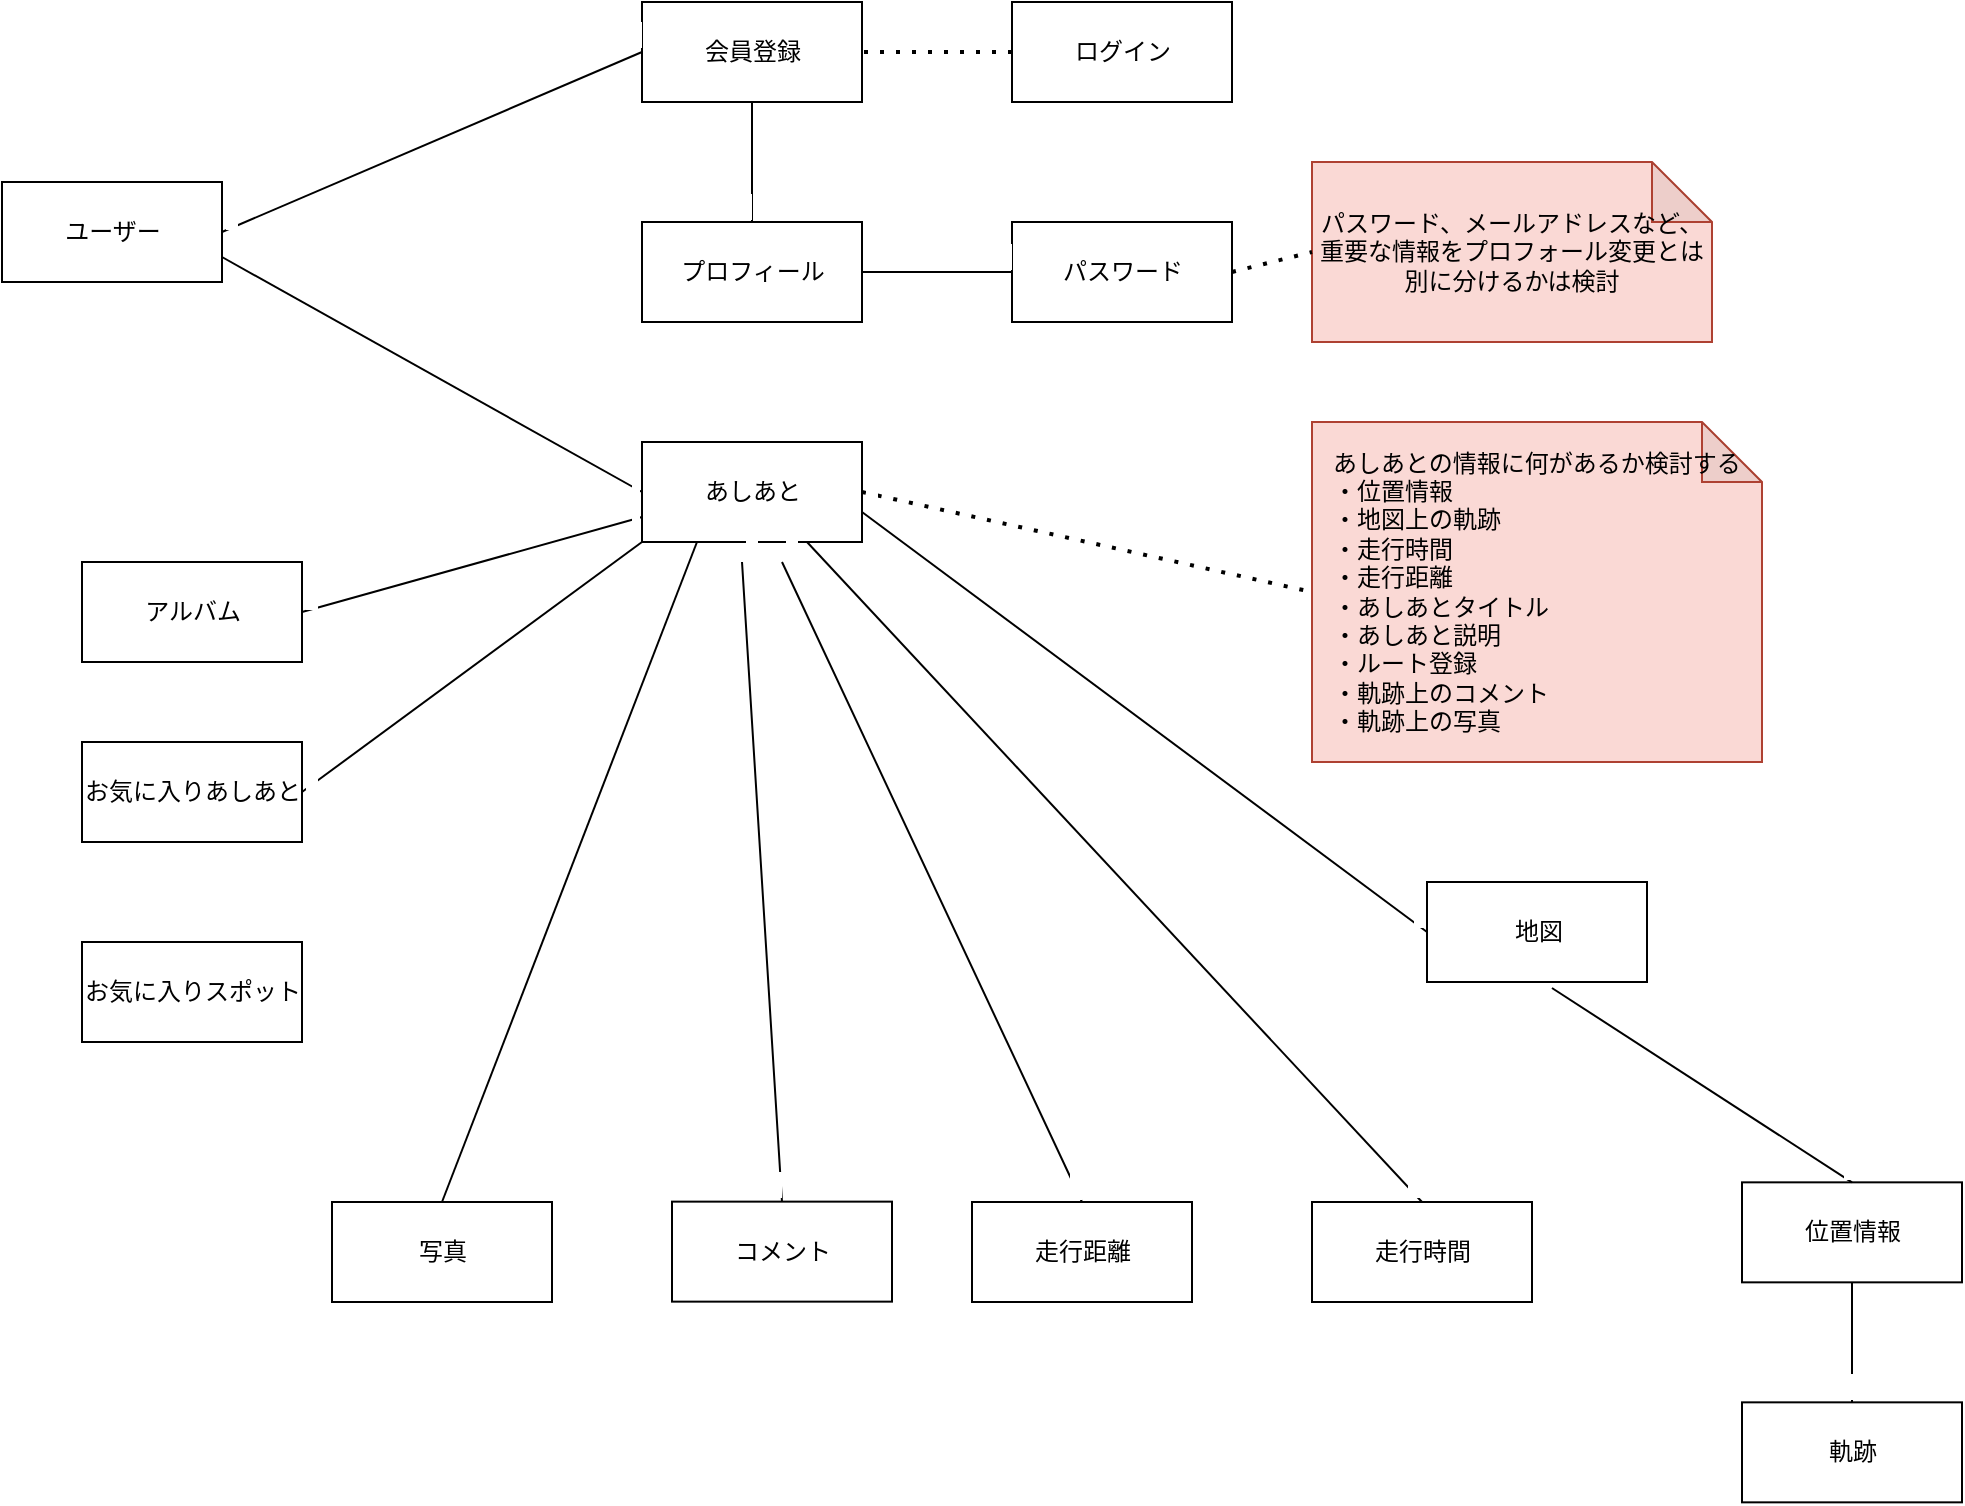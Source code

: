 <mxfile>
    <diagram id="CUGwUjSdrGLYRknd99BI" name="Page-1">
        <mxGraphModel dx="1811" dy="829" grid="1" gridSize="10" guides="1" tooltips="1" connect="1" arrows="1" fold="1" page="1" pageScale="1" pageWidth="827" pageHeight="1169" math="0" shadow="0">
            <root>
                <mxCell id="0"/>
                <mxCell id="1" parent="0"/>
                <mxCell id="2" value="ユーザー" style="html=1;" parent="1" vertex="1">
                    <mxGeometry x="110" y="250" width="110" height="50" as="geometry"/>
                </mxCell>
                <mxCell id="3" value="会員登録" style="html=1;" parent="1" vertex="1">
                    <mxGeometry x="430" y="160" width="110" height="50" as="geometry"/>
                </mxCell>
                <mxCell id="4" value="ログイン" style="html=1;" parent="1" vertex="1">
                    <mxGeometry x="615" y="160" width="110" height="50" as="geometry"/>
                </mxCell>
                <mxCell id="5" value="あしあと" style="html=1;" parent="1" vertex="1">
                    <mxGeometry x="430" y="380" width="110" height="50" as="geometry"/>
                </mxCell>
                <mxCell id="6" value="コメント" style="html=1;" parent="1" vertex="1">
                    <mxGeometry x="445" y="759.82" width="110" height="50" as="geometry"/>
                </mxCell>
                <mxCell id="7" value="プロフィール" style="html=1;" parent="1" vertex="1">
                    <mxGeometry x="430" y="270" width="110" height="50" as="geometry"/>
                </mxCell>
                <mxCell id="8" value="パスワード" style="html=1;" parent="1" vertex="1">
                    <mxGeometry x="615" y="270" width="110" height="50" as="geometry"/>
                </mxCell>
                <mxCell id="9" value="&lt;font color=&quot;#000000&quot;&gt;パスワード、メールアドレスなど、重要な情報をプロフォール変更とは別に分けるかは検討&lt;/font&gt;" style="shape=note;whiteSpace=wrap;html=1;backgroundOutline=1;darkOpacity=0.05;fillColor=#fad9d5;strokeColor=#ae4132;" parent="1" vertex="1">
                    <mxGeometry x="765" y="240" width="200" height="90" as="geometry"/>
                </mxCell>
                <mxCell id="10" value="" style="endArrow=none;dashed=1;html=1;dashPattern=1 3;strokeWidth=2;fontColor=#000000;entryX=0;entryY=0.5;entryDx=0;entryDy=0;entryPerimeter=0;exitX=1;exitY=0.5;exitDx=0;exitDy=0;" parent="1" source="8" target="9" edge="1">
                    <mxGeometry width="50" height="50" relative="1" as="geometry">
                        <mxPoint x="615" y="390" as="sourcePoint"/>
                        <mxPoint x="665" y="340" as="targetPoint"/>
                    </mxGeometry>
                </mxCell>
                <mxCell id="13" value="&lt;div style=&quot;text-align: left;&quot;&gt;&lt;span style=&quot;color: rgb(0, 0, 0); background-color: initial;&quot;&gt;あしあとの情報に何があるか検討する&lt;/span&gt;&lt;/div&gt;&lt;font color=&quot;#000000&quot;&gt;&lt;div style=&quot;text-align: left;&quot;&gt;&lt;span style=&quot;background-color: initial;&quot;&gt;・位置情報&lt;/span&gt;&lt;/div&gt;&lt;div style=&quot;text-align: left;&quot;&gt;&lt;span style=&quot;background-color: initial;&quot;&gt;・地図上の軌跡&lt;/span&gt;&lt;/div&gt;&lt;div style=&quot;text-align: left;&quot;&gt;&lt;span style=&quot;background-color: initial;&quot;&gt;・走行時間&lt;/span&gt;&lt;/div&gt;&lt;div style=&quot;text-align: left;&quot;&gt;&lt;span style=&quot;background-color: initial;&quot;&gt;・走行距離&lt;/span&gt;&lt;/div&gt;&lt;div style=&quot;text-align: left;&quot;&gt;&lt;span style=&quot;background-color: initial;&quot;&gt;・あしあとタイトル&lt;/span&gt;&lt;/div&gt;&lt;div style=&quot;text-align: left;&quot;&gt;&lt;span style=&quot;background-color: initial;&quot;&gt;・あしあと説明&lt;/span&gt;&lt;/div&gt;&lt;div style=&quot;text-align: left;&quot;&gt;&lt;span style=&quot;background-color: initial;&quot;&gt;・ルート登録&lt;/span&gt;&lt;/div&gt;&lt;div style=&quot;text-align: left;&quot;&gt;&lt;span style=&quot;background-color: initial;&quot;&gt;・軌跡上のコメント&lt;/span&gt;&lt;/div&gt;&lt;div style=&quot;text-align: left;&quot;&gt;&lt;span style=&quot;background-color: initial;&quot;&gt;・軌跡上の写真&lt;/span&gt;&lt;/div&gt;&lt;/font&gt;" style="shape=note;whiteSpace=wrap;html=1;backgroundOutline=1;darkOpacity=0.05;fillColor=#fad9d5;strokeColor=#ae4132;" parent="1" vertex="1">
                    <mxGeometry x="765" y="370" width="225" height="170" as="geometry"/>
                </mxCell>
                <mxCell id="14" value="" style="endArrow=none;dashed=1;html=1;dashPattern=1 3;strokeWidth=2;fontColor=#000000;entryX=0;entryY=0.5;entryDx=0;entryDy=0;entryPerimeter=0;exitX=1;exitY=0.5;exitDx=0;exitDy=0;" parent="1" source="5" target="13" edge="1">
                    <mxGeometry width="50" height="50" relative="1" as="geometry">
                        <mxPoint x="570" y="395" as="sourcePoint"/>
                        <mxPoint x="510" y="440" as="targetPoint"/>
                    </mxGeometry>
                </mxCell>
                <mxCell id="15" value="アルバム" style="html=1;" parent="1" vertex="1">
                    <mxGeometry x="150" y="440" width="110" height="50" as="geometry"/>
                </mxCell>
                <mxCell id="16" value="お気に入りスポット" style="html=1;" parent="1" vertex="1">
                    <mxGeometry x="150" y="630" width="110" height="50" as="geometry"/>
                </mxCell>
                <mxCell id="17" value="お気に入りあしあと" style="html=1;" parent="1" vertex="1">
                    <mxGeometry x="150" y="530" width="110" height="50" as="geometry"/>
                </mxCell>
                <mxCell id="18" value="地図" style="html=1;" parent="1" vertex="1">
                    <mxGeometry x="822.5" y="600" width="110" height="50" as="geometry"/>
                </mxCell>
                <mxCell id="19" value="位置情報" style="html=1;" parent="1" vertex="1">
                    <mxGeometry x="980" y="750.17" width="110" height="50" as="geometry"/>
                </mxCell>
                <mxCell id="20" value="軌跡" style="html=1;" parent="1" vertex="1">
                    <mxGeometry x="980" y="860.17" width="110" height="50" as="geometry"/>
                </mxCell>
                <mxCell id="21" value="走行時間" style="html=1;" parent="1" vertex="1">
                    <mxGeometry x="765" y="760" width="110" height="50" as="geometry"/>
                </mxCell>
                <mxCell id="22" value="走行距離" style="html=1;" parent="1" vertex="1">
                    <mxGeometry x="595" y="760" width="110" height="50" as="geometry"/>
                </mxCell>
                <mxCell id="24" value="写真" style="html=1;" parent="1" vertex="1">
                    <mxGeometry x="275" y="760" width="110" height="50" as="geometry"/>
                </mxCell>
                <mxCell id="25" value="" style="endArrow=none;html=1;fontColor=#000000;exitX=1;exitY=0.5;exitDx=0;exitDy=0;entryX=0;entryY=0.5;entryDx=0;entryDy=0;" parent="1" source="2" target="3" edge="1">
                    <mxGeometry relative="1" as="geometry">
                        <mxPoint x="260" y="420" as="sourcePoint"/>
                        <mxPoint x="420" y="420" as="targetPoint"/>
                    </mxGeometry>
                </mxCell>
                <mxCell id="26" value="&lt;font color=&quot;#ffffff&quot;&gt;1&lt;/font&gt;" style="edgeLabel;resizable=0;html=1;align=left;verticalAlign=bottom;fontColor=#000000;" parent="25" connectable="0" vertex="1">
                    <mxGeometry x="-1" relative="1" as="geometry"/>
                </mxCell>
                <mxCell id="27" value="1" style="edgeLabel;resizable=0;html=1;align=right;verticalAlign=bottom;fontColor=#FFFFFF;" parent="25" connectable="0" vertex="1">
                    <mxGeometry x="1" relative="1" as="geometry"/>
                </mxCell>
                <mxCell id="28" value="" style="endArrow=none;html=1;fontColor=#000000;exitX=0.5;exitY=1;exitDx=0;exitDy=0;entryX=0.5;entryY=0;entryDx=0;entryDy=0;" parent="1" source="3" target="7" edge="1">
                    <mxGeometry relative="1" as="geometry">
                        <mxPoint x="450" y="240" as="sourcePoint"/>
                        <mxPoint x="460" y="250" as="targetPoint"/>
                    </mxGeometry>
                </mxCell>
                <mxCell id="29" value="&lt;font color=&quot;#ffffff&quot;&gt;1&lt;/font&gt;" style="edgeLabel;resizable=0;html=1;align=left;verticalAlign=bottom;fontColor=#000000;" parent="28" connectable="0" vertex="1">
                    <mxGeometry x="-1" relative="1" as="geometry"/>
                </mxCell>
                <mxCell id="30" value="1" style="edgeLabel;resizable=0;html=1;align=right;verticalAlign=bottom;fontColor=#FFFFFF;" parent="28" connectable="0" vertex="1">
                    <mxGeometry x="1" relative="1" as="geometry"/>
                </mxCell>
                <mxCell id="31" value="" style="endArrow=none;html=1;fontColor=#000000;exitX=1;exitY=0.5;exitDx=0;exitDy=0;entryX=0;entryY=0.5;entryDx=0;entryDy=0;" parent="1" source="7" target="8" edge="1">
                    <mxGeometry relative="1" as="geometry">
                        <mxPoint x="495" y="220" as="sourcePoint"/>
                        <mxPoint x="495" y="280" as="targetPoint"/>
                    </mxGeometry>
                </mxCell>
                <mxCell id="32" value="&lt;font color=&quot;#ffffff&quot;&gt;1&lt;/font&gt;" style="edgeLabel;resizable=0;html=1;align=left;verticalAlign=bottom;fontColor=#000000;" parent="31" connectable="0" vertex="1">
                    <mxGeometry x="-1" relative="1" as="geometry"/>
                </mxCell>
                <mxCell id="33" value="1" style="edgeLabel;resizable=0;html=1;align=right;verticalAlign=bottom;fontColor=#FFFFFF;" parent="31" connectable="0" vertex="1">
                    <mxGeometry x="1" relative="1" as="geometry"/>
                </mxCell>
                <mxCell id="34" value="" style="endArrow=none;dashed=1;html=1;dashPattern=1 3;strokeWidth=2;fontColor=#000000;entryX=1;entryY=0.5;entryDx=0;entryDy=0;exitX=0;exitY=0.5;exitDx=0;exitDy=0;" parent="1" source="4" target="3" edge="1">
                    <mxGeometry width="50" height="50" relative="1" as="geometry">
                        <mxPoint x="735" y="305" as="sourcePoint"/>
                        <mxPoint x="775" y="295" as="targetPoint"/>
                    </mxGeometry>
                </mxCell>
                <mxCell id="35" value="" style="endArrow=none;html=1;fontColor=#000000;entryX=0;entryY=0.5;entryDx=0;entryDy=0;exitX=1;exitY=0.75;exitDx=0;exitDy=0;" parent="1" source="2" target="5" edge="1">
                    <mxGeometry relative="1" as="geometry">
                        <mxPoint x="340" y="280" as="sourcePoint"/>
                        <mxPoint x="440" y="195" as="targetPoint"/>
                    </mxGeometry>
                </mxCell>
                <mxCell id="36" value="&lt;font color=&quot;#ffffff&quot;&gt;1&lt;/font&gt;" style="edgeLabel;resizable=0;html=1;align=left;verticalAlign=bottom;fontColor=#000000;" parent="35" connectable="0" vertex="1">
                    <mxGeometry x="-1" relative="1" as="geometry">
                        <mxPoint x="-110" y="10" as="offset"/>
                    </mxGeometry>
                </mxCell>
                <mxCell id="37" value="*" style="edgeLabel;resizable=0;html=1;align=right;verticalAlign=bottom;fontColor=#FFFFFF;" parent="35" connectable="0" vertex="1">
                    <mxGeometry x="1" relative="1" as="geometry"/>
                </mxCell>
                <mxCell id="38" value="" style="endArrow=none;html=1;fontColor=#000000;entryX=0;entryY=0.5;entryDx=0;entryDy=0;" parent="1" target="18" edge="1">
                    <mxGeometry relative="1" as="geometry">
                        <mxPoint x="540" y="415" as="sourcePoint"/>
                        <mxPoint x="610" y="520" as="targetPoint"/>
                    </mxGeometry>
                </mxCell>
                <mxCell id="39" value="&lt;font color=&quot;#ffffff&quot;&gt;1&lt;/font&gt;" style="edgeLabel;resizable=0;html=1;align=left;verticalAlign=bottom;fontColor=#000000;" parent="38" connectable="0" vertex="1">
                    <mxGeometry x="-1" relative="1" as="geometry"/>
                </mxCell>
                <mxCell id="40" value="1" style="edgeLabel;resizable=0;html=1;align=right;verticalAlign=bottom;fontColor=#FFFFFF;" parent="38" connectable="0" vertex="1">
                    <mxGeometry x="1" relative="1" as="geometry"/>
                </mxCell>
                <mxCell id="41" value="" style="endArrow=none;html=1;fontColor=#000000;entryX=0.5;entryY=0;entryDx=0;entryDy=0;exitX=0.568;exitY=1.06;exitDx=0;exitDy=0;exitPerimeter=0;" parent="1" source="18" target="19" edge="1">
                    <mxGeometry relative="1" as="geometry">
                        <mxPoint x="840.22" y="634.91" as="sourcePoint"/>
                        <mxPoint x="915.22" y="734.91" as="targetPoint"/>
                    </mxGeometry>
                </mxCell>
                <mxCell id="42" value="&lt;font color=&quot;#ffffff&quot;&gt;1&lt;/font&gt;" style="edgeLabel;resizable=0;html=1;align=left;verticalAlign=bottom;fontColor=#000000;" parent="41" connectable="0" vertex="1">
                    <mxGeometry x="-1" relative="1" as="geometry">
                        <mxPoint x="-5" y="17" as="offset"/>
                    </mxGeometry>
                </mxCell>
                <mxCell id="43" value="*" style="edgeLabel;resizable=0;html=1;align=right;verticalAlign=bottom;fontColor=#FFFFFF;" parent="41" connectable="0" vertex="1">
                    <mxGeometry x="1" relative="1" as="geometry">
                        <mxPoint x="1" as="offset"/>
                    </mxGeometry>
                </mxCell>
                <mxCell id="44" value="" style="endArrow=none;html=1;fontColor=#000000;exitX=0.5;exitY=1;exitDx=0;exitDy=0;" parent="1" source="19" target="20" edge="1">
                    <mxGeometry relative="1" as="geometry">
                        <mxPoint x="980" y="705.17" as="sourcePoint"/>
                        <mxPoint x="1045" y="760.17" as="targetPoint"/>
                    </mxGeometry>
                </mxCell>
                <mxCell id="45" value="&lt;font color=&quot;#ffffff&quot;&gt;1&lt;/font&gt;" style="edgeLabel;resizable=0;html=1;align=left;verticalAlign=bottom;fontColor=#000000;" parent="44" connectable="0" vertex="1">
                    <mxGeometry x="-1" relative="1" as="geometry"/>
                </mxCell>
                <mxCell id="46" value="1" style="edgeLabel;resizable=0;html=1;align=right;verticalAlign=bottom;fontColor=#FFFFFF;" parent="44" connectable="0" vertex="1">
                    <mxGeometry x="1" relative="1" as="geometry">
                        <mxPoint x="1" as="offset"/>
                    </mxGeometry>
                </mxCell>
                <mxCell id="50" value="" style="endArrow=none;html=1;fontColor=#000000;entryX=0.5;entryY=0;entryDx=0;entryDy=0;" parent="1" target="22" edge="1">
                    <mxGeometry relative="1" as="geometry">
                        <mxPoint x="500" y="440" as="sourcePoint"/>
                        <mxPoint x="665" y="690.09" as="targetPoint"/>
                    </mxGeometry>
                </mxCell>
                <mxCell id="51" value="&lt;font color=&quot;#ffffff&quot;&gt;1&lt;/font&gt;" style="edgeLabel;resizable=0;html=1;align=left;verticalAlign=bottom;fontColor=#000000;" parent="50" connectable="0" vertex="1">
                    <mxGeometry x="-1" relative="1" as="geometry"/>
                </mxCell>
                <mxCell id="52" value="1" style="edgeLabel;resizable=0;html=1;align=right;verticalAlign=bottom;fontColor=#FFFFFF;" parent="50" connectable="0" vertex="1">
                    <mxGeometry x="1" relative="1" as="geometry"/>
                </mxCell>
                <mxCell id="53" value="" style="endArrow=none;html=1;fontColor=#000000;entryX=0.5;entryY=0;entryDx=0;entryDy=0;" parent="1" target="6" edge="1">
                    <mxGeometry relative="1" as="geometry">
                        <mxPoint x="480" y="440" as="sourcePoint"/>
                        <mxPoint x="605" y="700.18" as="targetPoint"/>
                    </mxGeometry>
                </mxCell>
                <mxCell id="54" value="&lt;font color=&quot;#ffffff&quot;&gt;1&lt;/font&gt;" style="edgeLabel;resizable=0;html=1;align=left;verticalAlign=bottom;fontColor=#000000;" parent="53" connectable="0" vertex="1">
                    <mxGeometry x="-1" relative="1" as="geometry"/>
                </mxCell>
                <mxCell id="55" value="1" style="edgeLabel;resizable=0;html=1;align=right;verticalAlign=bottom;fontColor=#FFFFFF;" parent="53" connectable="0" vertex="1">
                    <mxGeometry x="1" relative="1" as="geometry"/>
                </mxCell>
                <mxCell id="56" value="" style="endArrow=none;html=1;fontColor=#000000;entryX=0.5;entryY=0;entryDx=0;entryDy=0;exitX=0.25;exitY=1;exitDx=0;exitDy=0;" parent="1" source="5" target="24" edge="1">
                    <mxGeometry relative="1" as="geometry">
                        <mxPoint x="460" y="440" as="sourcePoint"/>
                        <mxPoint x="455" y="700" as="targetPoint"/>
                    </mxGeometry>
                </mxCell>
                <mxCell id="57" value="&lt;font color=&quot;#ffffff&quot;&gt;1&lt;/font&gt;" style="edgeLabel;resizable=0;html=1;align=left;verticalAlign=bottom;fontColor=#000000;" parent="56" connectable="0" vertex="1">
                    <mxGeometry x="-1" relative="1" as="geometry"/>
                </mxCell>
                <mxCell id="58" value="1" style="edgeLabel;resizable=0;html=1;align=right;verticalAlign=bottom;fontColor=#FFFFFF;" parent="56" connectable="0" vertex="1">
                    <mxGeometry x="1" relative="1" as="geometry"/>
                </mxCell>
                <mxCell id="59" value="" style="endArrow=none;html=1;fontColor=#000000;entryX=0.5;entryY=0;entryDx=0;entryDy=0;exitX=0.75;exitY=1;exitDx=0;exitDy=0;" parent="1" source="5" target="21" edge="1">
                    <mxGeometry relative="1" as="geometry">
                        <mxPoint x="495" y="460" as="sourcePoint"/>
                        <mxPoint x="605" y="700.18" as="targetPoint"/>
                    </mxGeometry>
                </mxCell>
                <mxCell id="60" value="&lt;font color=&quot;#ffffff&quot;&gt;1&lt;/font&gt;" style="edgeLabel;resizable=0;html=1;align=left;verticalAlign=bottom;fontColor=#000000;" parent="59" connectable="0" vertex="1">
                    <mxGeometry x="-1" relative="1" as="geometry"/>
                </mxCell>
                <mxCell id="61" value="1" style="edgeLabel;resizable=0;html=1;align=right;verticalAlign=bottom;fontColor=#FFFFFF;" parent="59" connectable="0" vertex="1">
                    <mxGeometry x="1" relative="1" as="geometry"/>
                </mxCell>
                <mxCell id="69" value="" style="endArrow=none;html=1;fontColor=#000000;entryX=0;entryY=0.75;entryDx=0;entryDy=0;exitX=1;exitY=0.5;exitDx=0;exitDy=0;" parent="1" source="15" target="5" edge="1">
                    <mxGeometry relative="1" as="geometry">
                        <mxPoint x="320" y="440" as="sourcePoint"/>
                        <mxPoint x="410" y="565" as="targetPoint"/>
                    </mxGeometry>
                </mxCell>
                <mxCell id="70" value="&lt;font color=&quot;#ffffff&quot;&gt;1&lt;/font&gt;" style="edgeLabel;resizable=0;html=1;align=left;verticalAlign=bottom;fontColor=#000000;" parent="69" connectable="0" vertex="1">
                    <mxGeometry x="-1" relative="1" as="geometry"/>
                </mxCell>
                <mxCell id="71" value="*" style="edgeLabel;resizable=0;html=1;align=right;verticalAlign=bottom;fontColor=#FFFFFF;" parent="69" connectable="0" vertex="1">
                    <mxGeometry x="1" relative="1" as="geometry"/>
                </mxCell>
                <mxCell id="72" value="" style="endArrow=none;html=1;fontColor=#000000;entryX=0;entryY=1;entryDx=0;entryDy=0;exitX=1;exitY=0.5;exitDx=0;exitDy=0;" parent="1" source="17" target="5" edge="1">
                    <mxGeometry relative="1" as="geometry">
                        <mxPoint x="330" y="455" as="sourcePoint"/>
                        <mxPoint x="440" y="427.5" as="targetPoint"/>
                    </mxGeometry>
                </mxCell>
                <mxCell id="73" value="&lt;font color=&quot;#ffffff&quot;&gt;1&lt;/font&gt;" style="edgeLabel;resizable=0;html=1;align=left;verticalAlign=bottom;fontColor=#000000;" parent="72" connectable="0" vertex="1">
                    <mxGeometry x="-1" relative="1" as="geometry"/>
                </mxCell>
                <mxCell id="74" value="*" style="edgeLabel;resizable=0;html=1;align=right;verticalAlign=bottom;fontColor=#FFFFFF;" parent="72" connectable="0" vertex="1">
                    <mxGeometry x="1" relative="1" as="geometry"/>
                </mxCell>
            </root>
        </mxGraphModel>
    </diagram>
</mxfile>